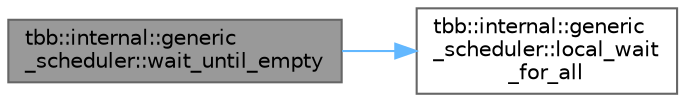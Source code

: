 digraph "tbb::internal::generic_scheduler::wait_until_empty"
{
 // LATEX_PDF_SIZE
  bgcolor="transparent";
  edge [fontname=Helvetica,fontsize=10,labelfontname=Helvetica,labelfontsize=10];
  node [fontname=Helvetica,fontsize=10,shape=box,height=0.2,width=0.4];
  rankdir="LR";
  Node1 [id="Node000001",label="tbb::internal::generic\l_scheduler::wait_until_empty",height=0.2,width=0.4,color="gray40", fillcolor="grey60", style="filled", fontcolor="black",tooltip=" "];
  Node1 -> Node2 [id="edge1_Node000001_Node000002",color="steelblue1",style="solid",tooltip=" "];
  Node2 [id="Node000002",label="tbb::internal::generic\l_scheduler::local_wait\l_for_all",height=0.2,width=0.4,color="grey40", fillcolor="white", style="filled",URL="$classtbb_1_1internal_1_1generic__scheduler.html#a509997dbb9b97ad2cca0a3af76c04e90",tooltip=" "];
}
